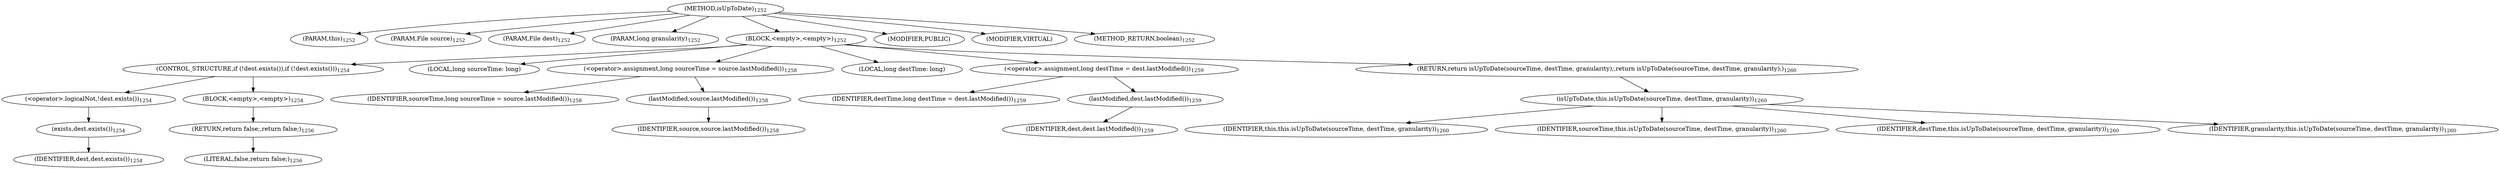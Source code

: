 digraph "isUpToDate" {  
"2260" [label = <(METHOD,isUpToDate)<SUB>1252</SUB>> ]
"87" [label = <(PARAM,this)<SUB>1252</SUB>> ]
"2261" [label = <(PARAM,File source)<SUB>1252</SUB>> ]
"2262" [label = <(PARAM,File dest)<SUB>1252</SUB>> ]
"2263" [label = <(PARAM,long granularity)<SUB>1252</SUB>> ]
"2264" [label = <(BLOCK,&lt;empty&gt;,&lt;empty&gt;)<SUB>1252</SUB>> ]
"2265" [label = <(CONTROL_STRUCTURE,if (!dest.exists()),if (!dest.exists()))<SUB>1254</SUB>> ]
"2266" [label = <(&lt;operator&gt;.logicalNot,!dest.exists())<SUB>1254</SUB>> ]
"2267" [label = <(exists,dest.exists())<SUB>1254</SUB>> ]
"2268" [label = <(IDENTIFIER,dest,dest.exists())<SUB>1254</SUB>> ]
"2269" [label = <(BLOCK,&lt;empty&gt;,&lt;empty&gt;)<SUB>1254</SUB>> ]
"2270" [label = <(RETURN,return false;,return false;)<SUB>1256</SUB>> ]
"2271" [label = <(LITERAL,false,return false;)<SUB>1256</SUB>> ]
"2272" [label = <(LOCAL,long sourceTime: long)> ]
"2273" [label = <(&lt;operator&gt;.assignment,long sourceTime = source.lastModified())<SUB>1258</SUB>> ]
"2274" [label = <(IDENTIFIER,sourceTime,long sourceTime = source.lastModified())<SUB>1258</SUB>> ]
"2275" [label = <(lastModified,source.lastModified())<SUB>1258</SUB>> ]
"2276" [label = <(IDENTIFIER,source,source.lastModified())<SUB>1258</SUB>> ]
"2277" [label = <(LOCAL,long destTime: long)> ]
"2278" [label = <(&lt;operator&gt;.assignment,long destTime = dest.lastModified())<SUB>1259</SUB>> ]
"2279" [label = <(IDENTIFIER,destTime,long destTime = dest.lastModified())<SUB>1259</SUB>> ]
"2280" [label = <(lastModified,dest.lastModified())<SUB>1259</SUB>> ]
"2281" [label = <(IDENTIFIER,dest,dest.lastModified())<SUB>1259</SUB>> ]
"2282" [label = <(RETURN,return isUpToDate(sourceTime, destTime, granularity);,return isUpToDate(sourceTime, destTime, granularity);)<SUB>1260</SUB>> ]
"2283" [label = <(isUpToDate,this.isUpToDate(sourceTime, destTime, granularity))<SUB>1260</SUB>> ]
"86" [label = <(IDENTIFIER,this,this.isUpToDate(sourceTime, destTime, granularity))<SUB>1260</SUB>> ]
"2284" [label = <(IDENTIFIER,sourceTime,this.isUpToDate(sourceTime, destTime, granularity))<SUB>1260</SUB>> ]
"2285" [label = <(IDENTIFIER,destTime,this.isUpToDate(sourceTime, destTime, granularity))<SUB>1260</SUB>> ]
"2286" [label = <(IDENTIFIER,granularity,this.isUpToDate(sourceTime, destTime, granularity))<SUB>1260</SUB>> ]
"2287" [label = <(MODIFIER,PUBLIC)> ]
"2288" [label = <(MODIFIER,VIRTUAL)> ]
"2289" [label = <(METHOD_RETURN,boolean)<SUB>1252</SUB>> ]
  "2260" -> "87" 
  "2260" -> "2261" 
  "2260" -> "2262" 
  "2260" -> "2263" 
  "2260" -> "2264" 
  "2260" -> "2287" 
  "2260" -> "2288" 
  "2260" -> "2289" 
  "2264" -> "2265" 
  "2264" -> "2272" 
  "2264" -> "2273" 
  "2264" -> "2277" 
  "2264" -> "2278" 
  "2264" -> "2282" 
  "2265" -> "2266" 
  "2265" -> "2269" 
  "2266" -> "2267" 
  "2267" -> "2268" 
  "2269" -> "2270" 
  "2270" -> "2271" 
  "2273" -> "2274" 
  "2273" -> "2275" 
  "2275" -> "2276" 
  "2278" -> "2279" 
  "2278" -> "2280" 
  "2280" -> "2281" 
  "2282" -> "2283" 
  "2283" -> "86" 
  "2283" -> "2284" 
  "2283" -> "2285" 
  "2283" -> "2286" 
}
